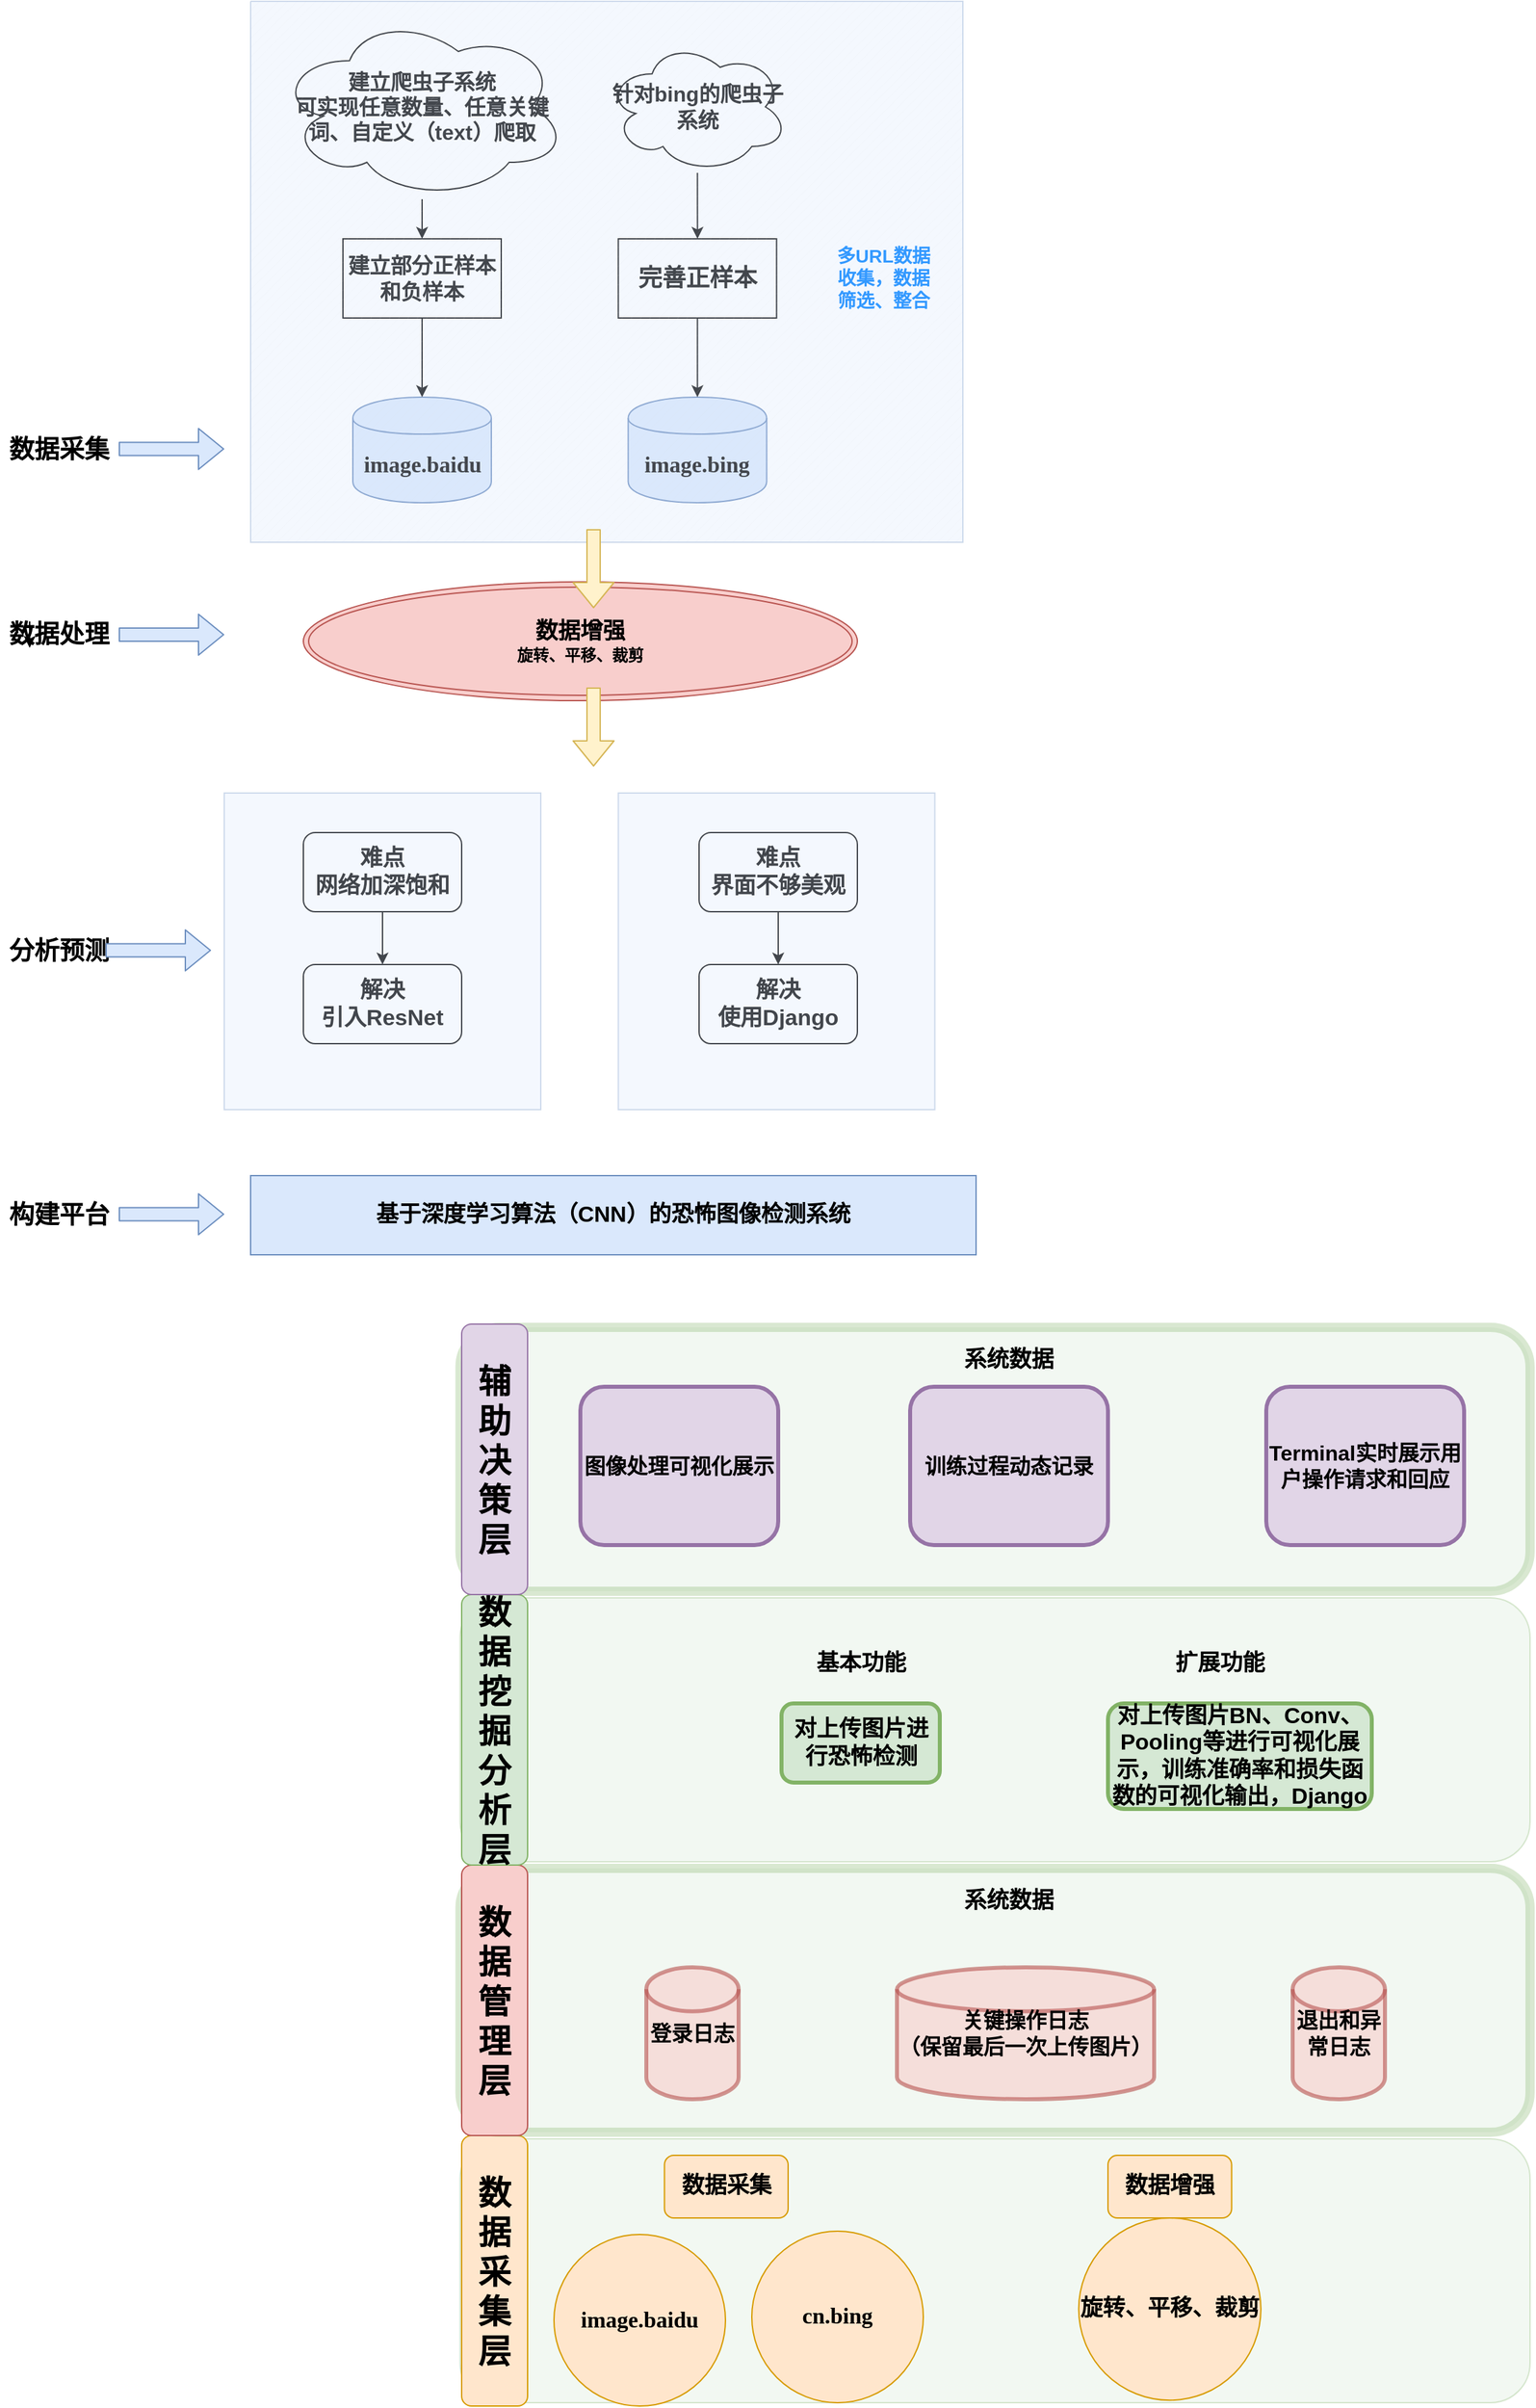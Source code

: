 <mxfile version="14.7.8" type="github">
  <diagram id="dScMs2zBb7mLNGke-dbV" name="Page-1">
    <mxGraphModel dx="3530" dy="2135" grid="1" gridSize="10" guides="1" tooltips="1" connect="1" arrows="1" fold="1" page="1" pageScale="1" pageWidth="3300" pageHeight="4681" math="0" shadow="0">
      <root>
        <mxCell id="0" />
        <mxCell id="1" parent="0" />
        <mxCell id="M_-nVYk5QFR-SrDHzi03-1" value="&lt;font style=&quot;font-size: 19px&quot;&gt;&lt;b&gt;数据采集&lt;/b&gt;&lt;/font&gt;" style="text;html=1;strokeColor=none;fillColor=none;align=center;verticalAlign=middle;whiteSpace=wrap;rounded=0;" parent="1" vertex="1">
          <mxGeometry x="50" y="370" width="90" height="20" as="geometry" />
        </mxCell>
        <mxCell id="M_-nVYk5QFR-SrDHzi03-2" value="&lt;b&gt;&lt;font face=&quot;Comic Sans MS&quot; style=&quot;font-size: 17px&quot;&gt;image.baidu&lt;/font&gt;&lt;/b&gt;" style="shape=cylinder;whiteSpace=wrap;html=1;boundedLbl=1;backgroundOutline=1;fillColor=#dae8fc;strokeColor=#6c8ebf;" parent="1" vertex="1">
          <mxGeometry x="317.5" y="340" width="105" height="80" as="geometry" />
        </mxCell>
        <mxCell id="M_-nVYk5QFR-SrDHzi03-4" value="&lt;b&gt;&lt;font face=&quot;Comic Sans MS&quot; style=&quot;font-size: 17px&quot;&gt;image.bing&lt;/font&gt;&lt;/b&gt;" style="shape=cylinder;whiteSpace=wrap;html=1;boundedLbl=1;backgroundOutline=1;fillColor=#dae8fc;strokeColor=#6c8ebf;" parent="1" vertex="1">
          <mxGeometry x="526.25" y="340" width="105" height="80" as="geometry" />
        </mxCell>
        <mxCell id="M_-nVYk5QFR-SrDHzi03-5" value="&lt;font style=&quot;font-size: 19px&quot;&gt;&lt;b&gt;数据处理&lt;/b&gt;&lt;/font&gt;" style="text;html=1;strokeColor=none;fillColor=none;align=center;verticalAlign=middle;whiteSpace=wrap;rounded=0;" parent="1" vertex="1">
          <mxGeometry x="50" y="510" width="90" height="20" as="geometry" />
        </mxCell>
        <mxCell id="M_-nVYk5QFR-SrDHzi03-9" value="" style="edgeStyle=orthogonalEdgeStyle;rounded=0;orthogonalLoop=1;jettySize=auto;html=1;" parent="1" source="M_-nVYk5QFR-SrDHzi03-6" target="M_-nVYk5QFR-SrDHzi03-8" edge="1">
          <mxGeometry relative="1" as="geometry" />
        </mxCell>
        <mxCell id="M_-nVYk5QFR-SrDHzi03-6" value="&lt;font style=&quot;font-size: 16px&quot;&gt;&lt;b&gt;建立爬虫子系统&lt;br&gt;可实现任意数量、任意关键词、自定义（text）爬取&lt;/b&gt;&lt;/font&gt;" style="ellipse;shape=cloud;whiteSpace=wrap;html=1;" parent="1" vertex="1">
          <mxGeometry x="260" y="50" width="220" height="140" as="geometry" />
        </mxCell>
        <mxCell id="M_-nVYk5QFR-SrDHzi03-10" value="" style="edgeStyle=orthogonalEdgeStyle;rounded=0;orthogonalLoop=1;jettySize=auto;html=1;" parent="1" source="M_-nVYk5QFR-SrDHzi03-8" target="M_-nVYk5QFR-SrDHzi03-2" edge="1">
          <mxGeometry relative="1" as="geometry" />
        </mxCell>
        <mxCell id="M_-nVYk5QFR-SrDHzi03-8" value="&lt;b&gt;&lt;font style=&quot;font-size: 16px&quot;&gt;建立部分正样本和负样本&lt;/font&gt;&lt;/b&gt;" style="rounded=0;whiteSpace=wrap;html=1;" parent="1" vertex="1">
          <mxGeometry x="310" y="220" width="120" height="60" as="geometry" />
        </mxCell>
        <mxCell id="M_-nVYk5QFR-SrDHzi03-13" value="" style="edgeStyle=orthogonalEdgeStyle;rounded=0;orthogonalLoop=1;jettySize=auto;html=1;" parent="1" source="M_-nVYk5QFR-SrDHzi03-11" target="M_-nVYk5QFR-SrDHzi03-12" edge="1">
          <mxGeometry relative="1" as="geometry" />
        </mxCell>
        <mxCell id="M_-nVYk5QFR-SrDHzi03-11" value="&lt;b&gt;&lt;font style=&quot;font-size: 16px&quot;&gt;针对bing的爬虫子系统&lt;/font&gt;&lt;/b&gt;" style="ellipse;shape=cloud;whiteSpace=wrap;html=1;" parent="1" vertex="1">
          <mxGeometry x="510" y="70" width="137.5" height="100" as="geometry" />
        </mxCell>
        <mxCell id="M_-nVYk5QFR-SrDHzi03-14" value="" style="edgeStyle=orthogonalEdgeStyle;rounded=0;orthogonalLoop=1;jettySize=auto;html=1;" parent="1" source="M_-nVYk5QFR-SrDHzi03-12" target="M_-nVYk5QFR-SrDHzi03-4" edge="1">
          <mxGeometry relative="1" as="geometry" />
        </mxCell>
        <mxCell id="M_-nVYk5QFR-SrDHzi03-12" value="&lt;b&gt;&lt;font style=&quot;font-size: 18px&quot;&gt;完善正样本&lt;/font&gt;&lt;/b&gt;" style="whiteSpace=wrap;html=1;" parent="1" vertex="1">
          <mxGeometry x="518.75" y="220" width="120" height="60" as="geometry" />
        </mxCell>
        <mxCell id="M_-nVYk5QFR-SrDHzi03-16" value="" style="verticalLabelPosition=bottom;verticalAlign=top;html=1;shape=mxgraph.basic.patternFillRect;fillStyle=diag;step=5;fillStrokeWidth=0.2;fillStrokeColor=#dddddd;opacity=30;fillColor=#dae8fc;strokeColor=#6c8ebf;" parent="1" vertex="1">
          <mxGeometry x="240" y="40" width="540" height="410" as="geometry" />
        </mxCell>
        <mxCell id="M_-nVYk5QFR-SrDHzi03-17" value="&lt;b&gt;&lt;font style=&quot;font-size: 14px&quot; color=&quot;#3399ff&quot;&gt;多URL数据收集，数据筛选、整合&lt;/font&gt;&lt;/b&gt;" style="text;html=1;strokeColor=none;fillColor=none;align=center;verticalAlign=middle;whiteSpace=wrap;rounded=0;opacity=30;" parent="1" vertex="1">
          <mxGeometry x="680" y="205" width="80" height="90" as="geometry" />
        </mxCell>
        <mxCell id="M_-nVYk5QFR-SrDHzi03-18" value="&lt;font style=&quot;font-size: 19px&quot;&gt;&lt;b&gt;分析预测&lt;/b&gt;&lt;/font&gt;" style="text;html=1;strokeColor=none;fillColor=none;align=center;verticalAlign=middle;whiteSpace=wrap;rounded=0;" parent="1" vertex="1">
          <mxGeometry x="50" y="750" width="90" height="20" as="geometry" />
        </mxCell>
        <mxCell id="M_-nVYk5QFR-SrDHzi03-19" value="&lt;font style=&quot;font-size: 19px&quot;&gt;&lt;b&gt;构建平台&lt;/b&gt;&lt;/font&gt;" style="text;html=1;strokeColor=none;fillColor=none;align=center;verticalAlign=middle;whiteSpace=wrap;rounded=0;" parent="1" vertex="1">
          <mxGeometry x="50" y="950" width="90" height="20" as="geometry" />
        </mxCell>
        <mxCell id="M_-nVYk5QFR-SrDHzi03-20" value="&lt;b&gt;&lt;font style=&quot;font-size: 17px&quot;&gt;基于深度学习算法（CNN）的恐怖图像检测系统&lt;/font&gt;&lt;/b&gt;" style="rounded=0;whiteSpace=wrap;html=1;strokeColor=#6c8ebf;fillColor=#dae8fc;" parent="1" vertex="1">
          <mxGeometry x="240" y="930" width="550" height="60" as="geometry" />
        </mxCell>
        <mxCell id="_lwIerJJL6SMXOnI7eh6-1" value="&lt;b&gt;&lt;font style=&quot;font-size: 17px&quot;&gt;数据增强&lt;/font&gt;&lt;br&gt;旋转、平移、裁剪&lt;/b&gt;" style="ellipse;shape=doubleEllipse;whiteSpace=wrap;html=1;fillColor=#f8cecc;strokeColor=#b85450;" parent="1" vertex="1">
          <mxGeometry x="280" y="480" width="420" height="90" as="geometry" />
        </mxCell>
        <mxCell id="_De6M6LXWlHF_rHMqmTD-2" value="" style="shape=flexArrow;endArrow=classic;html=1;fillColor=#dae8fc;strokeColor=#6c8ebf;" edge="1" parent="1">
          <mxGeometry width="50" height="50" relative="1" as="geometry">
            <mxPoint x="140" y="379.29" as="sourcePoint" />
            <mxPoint x="220" y="379.29" as="targetPoint" />
          </mxGeometry>
        </mxCell>
        <mxCell id="_De6M6LXWlHF_rHMqmTD-3" value="" style="shape=flexArrow;endArrow=classic;html=1;fillColor=#dae8fc;strokeColor=#6c8ebf;" edge="1" parent="1">
          <mxGeometry width="50" height="50" relative="1" as="geometry">
            <mxPoint x="140" y="520" as="sourcePoint" />
            <mxPoint x="220" y="520" as="targetPoint" />
          </mxGeometry>
        </mxCell>
        <mxCell id="_De6M6LXWlHF_rHMqmTD-4" style="edgeStyle=orthogonalEdgeStyle;rounded=0;orthogonalLoop=1;jettySize=auto;html=1;exitX=0.25;exitY=0;exitDx=0;exitDy=0;entryX=0.25;entryY=1;entryDx=0;entryDy=0;" edge="1" parent="1" source="M_-nVYk5QFR-SrDHzi03-5" target="M_-nVYk5QFR-SrDHzi03-5">
          <mxGeometry relative="1" as="geometry" />
        </mxCell>
        <mxCell id="_De6M6LXWlHF_rHMqmTD-5" value="" style="shape=flexArrow;endArrow=classic;html=1;fillColor=#dae8fc;strokeColor=#6c8ebf;" edge="1" parent="1">
          <mxGeometry width="50" height="50" relative="1" as="geometry">
            <mxPoint x="140" y="959.29" as="sourcePoint" />
            <mxPoint x="220" y="959.29" as="targetPoint" />
          </mxGeometry>
        </mxCell>
        <mxCell id="_De6M6LXWlHF_rHMqmTD-8" value="" style="shape=flexArrow;endArrow=classic;html=1;fillColor=#fff2cc;strokeColor=#d6b656;" edge="1" parent="1">
          <mxGeometry width="50" height="50" relative="1" as="geometry">
            <mxPoint x="500" y="440" as="sourcePoint" />
            <mxPoint x="500" y="500" as="targetPoint" />
          </mxGeometry>
        </mxCell>
        <mxCell id="_De6M6LXWlHF_rHMqmTD-9" value="" style="shape=flexArrow;endArrow=classic;html=1;fillColor=#fff2cc;strokeColor=#d6b656;" edge="1" parent="1">
          <mxGeometry width="50" height="50" relative="1" as="geometry">
            <mxPoint x="500" y="560" as="sourcePoint" />
            <mxPoint x="500" y="620" as="targetPoint" />
          </mxGeometry>
        </mxCell>
        <mxCell id="_De6M6LXWlHF_rHMqmTD-10" value="" style="shape=flexArrow;endArrow=classic;html=1;fillColor=#dae8fc;strokeColor=#6c8ebf;" edge="1" parent="1">
          <mxGeometry width="50" height="50" relative="1" as="geometry">
            <mxPoint x="130" y="759.29" as="sourcePoint" />
            <mxPoint x="210" y="759.29" as="targetPoint" />
          </mxGeometry>
        </mxCell>
        <mxCell id="_De6M6LXWlHF_rHMqmTD-15" value="" style="edgeStyle=orthogonalEdgeStyle;rounded=0;orthogonalLoop=1;jettySize=auto;html=1;" edge="1" parent="1" source="_De6M6LXWlHF_rHMqmTD-13" target="_De6M6LXWlHF_rHMqmTD-14">
          <mxGeometry relative="1" as="geometry" />
        </mxCell>
        <mxCell id="_De6M6LXWlHF_rHMqmTD-13" value="&lt;font style=&quot;font-size: 17px&quot;&gt;&lt;b&gt;难点&lt;br&gt;网络加深饱和&lt;/b&gt;&lt;/font&gt;" style="rounded=1;whiteSpace=wrap;html=1;" vertex="1" parent="1">
          <mxGeometry x="280" y="670" width="120" height="60" as="geometry" />
        </mxCell>
        <mxCell id="_De6M6LXWlHF_rHMqmTD-14" value="&lt;b style=&quot;font-size: 17px&quot;&gt;解决&lt;br&gt;引入ResNet&lt;/b&gt;" style="rounded=1;whiteSpace=wrap;html=1;" vertex="1" parent="1">
          <mxGeometry x="280" y="770" width="120" height="60" as="geometry" />
        </mxCell>
        <mxCell id="_De6M6LXWlHF_rHMqmTD-16" value="" style="edgeStyle=orthogonalEdgeStyle;rounded=0;orthogonalLoop=1;jettySize=auto;html=1;" edge="1" parent="1" source="_De6M6LXWlHF_rHMqmTD-17" target="_De6M6LXWlHF_rHMqmTD-18">
          <mxGeometry relative="1" as="geometry" />
        </mxCell>
        <mxCell id="_De6M6LXWlHF_rHMqmTD-17" value="&lt;font style=&quot;font-size: 17px&quot;&gt;&lt;b&gt;难点&lt;br&gt;界面不够美观&lt;br&gt;&lt;/b&gt;&lt;/font&gt;" style="rounded=1;whiteSpace=wrap;html=1;" vertex="1" parent="1">
          <mxGeometry x="580" y="670" width="120" height="60" as="geometry" />
        </mxCell>
        <mxCell id="_De6M6LXWlHF_rHMqmTD-18" value="&lt;b style=&quot;font-size: 17px&quot;&gt;解决&lt;br&gt;使用Django&lt;br&gt;&lt;/b&gt;" style="rounded=1;whiteSpace=wrap;html=1;" vertex="1" parent="1">
          <mxGeometry x="580" y="770" width="120" height="60" as="geometry" />
        </mxCell>
        <mxCell id="_De6M6LXWlHF_rHMqmTD-19" value="" style="whiteSpace=wrap;html=1;aspect=fixed;fillColor=#dae8fc;strokeColor=#6c8ebf;opacity=30;" vertex="1" parent="1">
          <mxGeometry x="220" y="640" width="240" height="240" as="geometry" />
        </mxCell>
        <mxCell id="_De6M6LXWlHF_rHMqmTD-21" value="" style="whiteSpace=wrap;html=1;aspect=fixed;fillColor=#dae8fc;strokeColor=#6c8ebf;opacity=30;" vertex="1" parent="1">
          <mxGeometry x="518.75" y="640" width="240" height="240" as="geometry" />
        </mxCell>
        <mxCell id="_De6M6LXWlHF_rHMqmTD-22" value="" style="rounded=1;whiteSpace=wrap;html=1;opacity=30;fillColor=#d5e8d4;strokeColor=#82b366;" vertex="1" parent="1">
          <mxGeometry x="398.75" y="1660" width="811.25" height="200" as="geometry" />
        </mxCell>
        <mxCell id="_De6M6LXWlHF_rHMqmTD-23" value="&lt;b&gt;&lt;font style=&quot;font-size: 25px&quot;&gt;数据采集层&lt;/font&gt;&lt;/b&gt;" style="rounded=1;whiteSpace=wrap;html=1;fillColor=#ffe6cc;strokeColor=#d79b00;" vertex="1" parent="1">
          <mxGeometry x="400" y="1657.5" width="50" height="205" as="geometry" />
        </mxCell>
        <mxCell id="_De6M6LXWlHF_rHMqmTD-24" value="&lt;font face=&quot;Comic Sans MS&quot; size=&quot;1&quot;&gt;&lt;b style=&quot;font-size: 17px&quot;&gt;image.baidu&lt;/b&gt;&lt;/font&gt;" style="ellipse;whiteSpace=wrap;html=1;aspect=fixed;fillColor=#ffe6cc;strokeColor=#d79b00;" vertex="1" parent="1">
          <mxGeometry x="470" y="1732.5" width="130" height="130" as="geometry" />
        </mxCell>
        <mxCell id="_De6M6LXWlHF_rHMqmTD-25" value="&lt;font face=&quot;Comic Sans MS&quot; size=&quot;1&quot;&gt;&lt;b style=&quot;font-size: 17px&quot;&gt;cn.bing&lt;/b&gt;&lt;/font&gt;" style="ellipse;whiteSpace=wrap;html=1;aspect=fixed;fillColor=#ffe6cc;strokeColor=#d79b00;" vertex="1" parent="1">
          <mxGeometry x="620" y="1730" width="130" height="130" as="geometry" />
        </mxCell>
        <mxCell id="_De6M6LXWlHF_rHMqmTD-26" value="&lt;b&gt;&lt;font style=&quot;font-size: 17px&quot;&gt;数据采集&lt;/font&gt;&lt;/b&gt;" style="rounded=1;whiteSpace=wrap;html=1;fillColor=#ffe6cc;strokeColor=#d79b00;" vertex="1" parent="1">
          <mxGeometry x="553.75" y="1672.5" width="93.75" height="47.5" as="geometry" />
        </mxCell>
        <mxCell id="_De6M6LXWlHF_rHMqmTD-27" value="&lt;b&gt;&lt;font style=&quot;font-size: 17px&quot;&gt;数据增强&lt;/font&gt;&lt;/b&gt;" style="rounded=1;whiteSpace=wrap;html=1;fillColor=#ffe6cc;strokeColor=#d79b00;" vertex="1" parent="1">
          <mxGeometry x="890" y="1672.5" width="93.75" height="47.5" as="geometry" />
        </mxCell>
        <mxCell id="_De6M6LXWlHF_rHMqmTD-28" value="&lt;font face=&quot;Comic Sans MS&quot;&gt;&lt;span style=&quot;font-size: 17px&quot;&gt;&lt;b&gt;旋转、平移、裁剪&lt;/b&gt;&lt;/span&gt;&lt;/font&gt;" style="ellipse;whiteSpace=wrap;html=1;aspect=fixed;fillColor=#ffe6cc;strokeColor=#d79b00;" vertex="1" parent="1">
          <mxGeometry x="867.81" y="1720" width="138.12" height="138.12" as="geometry" />
        </mxCell>
        <mxCell id="_De6M6LXWlHF_rHMqmTD-29" value="" style="rounded=1;whiteSpace=wrap;html=1;opacity=30;fillColor=#d5e8d4;strokeColor=#82b366;strokeWidth=7;perimeterSpacing=0;" vertex="1" parent="1">
          <mxGeometry x="398.75" y="1455" width="811.25" height="200" as="geometry" />
        </mxCell>
        <mxCell id="_De6M6LXWlHF_rHMqmTD-30" value="&lt;b&gt;&lt;font style=&quot;font-size: 25px&quot;&gt;数据管理层&lt;/font&gt;&lt;/b&gt;" style="rounded=1;whiteSpace=wrap;html=1;fillColor=#f8cecc;strokeColor=#b85450;" vertex="1" parent="1">
          <mxGeometry x="400" y="1452.5" width="50" height="205" as="geometry" />
        </mxCell>
        <mxCell id="_De6M6LXWlHF_rHMqmTD-36" value="&lt;b&gt;&lt;font style=&quot;font-size: 17px&quot;&gt;系统数据&lt;/font&gt;&lt;/b&gt;" style="text;html=1;strokeColor=none;fillColor=none;align=center;verticalAlign=middle;whiteSpace=wrap;rounded=0;opacity=30;" vertex="1" parent="1">
          <mxGeometry x="760" y="1470" width="110" height="20" as="geometry" />
        </mxCell>
        <mxCell id="_De6M6LXWlHF_rHMqmTD-37" value="&lt;b&gt;&lt;font style=&quot;font-size: 16px&quot;&gt;登录日志&lt;/font&gt;&lt;/b&gt;" style="strokeWidth=3;html=1;shape=mxgraph.flowchart.database;whiteSpace=wrap;opacity=60;fillColor=#f8cecc;strokeColor=#b85450;" vertex="1" parent="1">
          <mxGeometry x="540" y="1530" width="70" height="100" as="geometry" />
        </mxCell>
        <mxCell id="_De6M6LXWlHF_rHMqmTD-38" value="&lt;b&gt;&lt;font style=&quot;font-size: 16px&quot;&gt;关键操作日志&lt;br&gt;（保留最后一次上传图片）&lt;br&gt;&lt;/font&gt;&lt;/b&gt;" style="strokeWidth=3;html=1;shape=mxgraph.flowchart.database;whiteSpace=wrap;opacity=60;fillColor=#f8cecc;strokeColor=#b85450;" vertex="1" parent="1">
          <mxGeometry x="730" y="1530" width="195" height="100" as="geometry" />
        </mxCell>
        <mxCell id="_De6M6LXWlHF_rHMqmTD-39" value="&lt;b&gt;&lt;font style=&quot;font-size: 16px&quot;&gt;退出和异常日志&lt;/font&gt;&lt;/b&gt;" style="strokeWidth=3;html=1;shape=mxgraph.flowchart.database;whiteSpace=wrap;opacity=60;fillColor=#f8cecc;strokeColor=#b85450;" vertex="1" parent="1">
          <mxGeometry x="1030" y="1530" width="70" height="100" as="geometry" />
        </mxCell>
        <mxCell id="_De6M6LXWlHF_rHMqmTD-42" value="" style="rounded=1;whiteSpace=wrap;html=1;opacity=30;fillColor=#d5e8d4;strokeColor=#82b366;" vertex="1" parent="1">
          <mxGeometry x="398.75" y="1250" width="811.25" height="200" as="geometry" />
        </mxCell>
        <mxCell id="_De6M6LXWlHF_rHMqmTD-43" value="&lt;b&gt;&lt;font style=&quot;font-size: 25px&quot;&gt;数据挖掘分析层&lt;/font&gt;&lt;/b&gt;" style="rounded=1;whiteSpace=wrap;html=1;fillColor=#d5e8d4;strokeColor=#82b366;" vertex="1" parent="1">
          <mxGeometry x="400" y="1247.5" width="50" height="205" as="geometry" />
        </mxCell>
        <mxCell id="_De6M6LXWlHF_rHMqmTD-49" value="" style="rounded=1;whiteSpace=wrap;html=1;opacity=30;fillColor=#d5e8d4;strokeColor=#82b366;strokeWidth=7;perimeterSpacing=0;" vertex="1" parent="1">
          <mxGeometry x="398.75" y="1045" width="811.25" height="200" as="geometry" />
        </mxCell>
        <mxCell id="_De6M6LXWlHF_rHMqmTD-50" value="&lt;b&gt;&lt;font style=&quot;font-size: 25px&quot;&gt;辅助决策层&lt;/font&gt;&lt;/b&gt;" style="rounded=1;whiteSpace=wrap;html=1;fillColor=#e1d5e7;strokeColor=#9673a6;" vertex="1" parent="1">
          <mxGeometry x="400" y="1042.5" width="50" height="205" as="geometry" />
        </mxCell>
        <mxCell id="_De6M6LXWlHF_rHMqmTD-51" value="&lt;b&gt;&lt;font style=&quot;font-size: 17px&quot;&gt;系统数据&lt;/font&gt;&lt;/b&gt;" style="text;html=1;strokeColor=none;fillColor=none;align=center;verticalAlign=middle;whiteSpace=wrap;rounded=0;opacity=30;" vertex="1" parent="1">
          <mxGeometry x="760" y="1060" width="110" height="20" as="geometry" />
        </mxCell>
        <mxCell id="_De6M6LXWlHF_rHMqmTD-55" value="&lt;b&gt;&lt;font style=&quot;font-size: 17px&quot;&gt;基本功能&lt;/font&gt;&lt;/b&gt;" style="text;html=1;strokeColor=none;fillColor=none;align=center;verticalAlign=middle;whiteSpace=wrap;rounded=0;opacity=30;" vertex="1" parent="1">
          <mxGeometry x="647.5" y="1290" width="110" height="20" as="geometry" />
        </mxCell>
        <mxCell id="_De6M6LXWlHF_rHMqmTD-56" value="&lt;font style=&quot;font-size: 17px&quot;&gt;&lt;b&gt;对上传图片进行恐怖检测&lt;/b&gt;&lt;/font&gt;" style="rounded=1;whiteSpace=wrap;html=1;strokeWidth=3;fillColor=#d5e8d4;strokeColor=#82b366;" vertex="1" parent="1">
          <mxGeometry x="642.5" y="1330" width="120" height="60" as="geometry" />
        </mxCell>
        <mxCell id="_De6M6LXWlHF_rHMqmTD-58" value="&lt;b&gt;&lt;font style=&quot;font-size: 17px&quot;&gt;扩展功能&lt;/font&gt;&lt;/b&gt;" style="text;html=1;strokeColor=none;fillColor=none;align=center;verticalAlign=middle;whiteSpace=wrap;rounded=0;opacity=30;" vertex="1" parent="1">
          <mxGeometry x="920" y="1290" width="110" height="20" as="geometry" />
        </mxCell>
        <mxCell id="_De6M6LXWlHF_rHMqmTD-59" value="&lt;font style=&quot;font-size: 17px&quot;&gt;&lt;b&gt;对上传图片BN、Conv、Pooling等进行可视化展示，训练准确率和损失函数的可视化输出，Django&lt;/b&gt;&lt;/font&gt;" style="rounded=1;whiteSpace=wrap;html=1;strokeWidth=3;fillColor=#d5e8d4;strokeColor=#82b366;" vertex="1" parent="1">
          <mxGeometry x="890" y="1330" width="200" height="80" as="geometry" />
        </mxCell>
        <mxCell id="_De6M6LXWlHF_rHMqmTD-60" value="&lt;b&gt;&lt;font style=&quot;font-size: 16px&quot;&gt;图像处理可视化展示&lt;/font&gt;&lt;/b&gt;" style="rounded=1;whiteSpace=wrap;html=1;strokeWidth=3;fillColor=#e1d5e7;strokeColor=#9673a6;" vertex="1" parent="1">
          <mxGeometry x="490" y="1090" width="150" height="120" as="geometry" />
        </mxCell>
        <mxCell id="_De6M6LXWlHF_rHMqmTD-61" value="&lt;b&gt;&lt;font style=&quot;font-size: 16px&quot;&gt;训练过程动态记录&lt;/font&gt;&lt;/b&gt;" style="rounded=1;whiteSpace=wrap;html=1;strokeWidth=3;fillColor=#e1d5e7;strokeColor=#9673a6;" vertex="1" parent="1">
          <mxGeometry x="740" y="1090" width="150" height="120" as="geometry" />
        </mxCell>
        <mxCell id="_De6M6LXWlHF_rHMqmTD-62" value="&lt;b&gt;&lt;font style=&quot;font-size: 16px&quot;&gt;Terminal实时展示用户操作请求和回应&lt;/font&gt;&lt;/b&gt;" style="rounded=1;whiteSpace=wrap;html=1;strokeWidth=3;fillColor=#e1d5e7;strokeColor=#9673a6;" vertex="1" parent="1">
          <mxGeometry x="1010" y="1090" width="150" height="120" as="geometry" />
        </mxCell>
      </root>
    </mxGraphModel>
  </diagram>
</mxfile>
